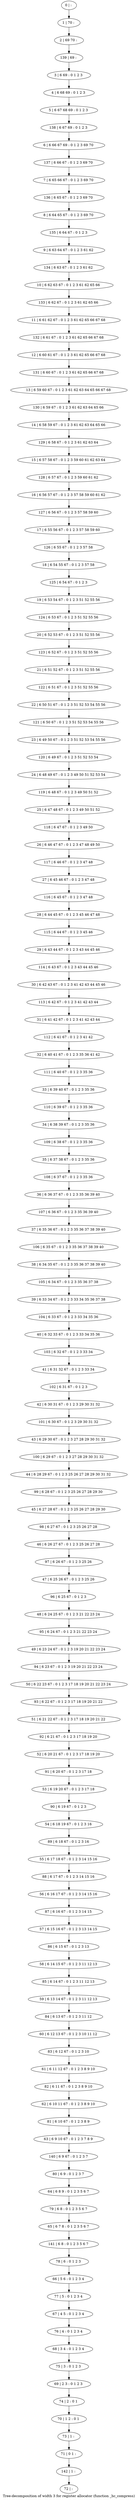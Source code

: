 digraph G {
graph [label="Tree-decomposition of width 3 for register allocator (function _hc_compress)"]
0[label="0 | : "];
1[label="1 | 70 : "];
2[label="2 | 69 70 : "];
3[label="3 | 6 69 : 0 1 2 3 "];
4[label="4 | 6 68 69 : 0 1 2 3 "];
5[label="5 | 6 67 68 69 : 0 1 2 3 "];
6[label="6 | 6 66 67 69 : 0 1 2 3 69 70 "];
7[label="7 | 6 65 66 67 : 0 1 2 3 69 70 "];
8[label="8 | 6 64 65 67 : 0 1 2 3 69 70 "];
9[label="9 | 6 63 64 67 : 0 1 2 3 61 62 "];
10[label="10 | 6 62 63 67 : 0 1 2 3 61 62 65 66 "];
11[label="11 | 6 61 62 67 : 0 1 2 3 61 62 65 66 67 68 "];
12[label="12 | 6 60 61 67 : 0 1 2 3 61 62 65 66 67 68 "];
13[label="13 | 6 59 60 67 : 0 1 2 3 61 62 63 64 65 66 67 68 "];
14[label="14 | 6 58 59 67 : 0 1 2 3 61 62 63 64 65 66 "];
15[label="15 | 6 57 58 67 : 0 1 2 3 59 60 61 62 63 64 "];
16[label="16 | 6 56 57 67 : 0 1 2 3 57 58 59 60 61 62 "];
17[label="17 | 6 55 56 67 : 0 1 2 3 57 58 59 60 "];
18[label="18 | 6 54 55 67 : 0 1 2 3 57 58 "];
19[label="19 | 6 53 54 67 : 0 1 2 3 51 52 55 56 "];
20[label="20 | 6 52 53 67 : 0 1 2 3 51 52 55 56 "];
21[label="21 | 6 51 52 67 : 0 1 2 3 51 52 55 56 "];
22[label="22 | 6 50 51 67 : 0 1 2 3 51 52 53 54 55 56 "];
23[label="23 | 6 49 50 67 : 0 1 2 3 51 52 53 54 55 56 "];
24[label="24 | 6 48 49 67 : 0 1 2 3 49 50 51 52 53 54 "];
25[label="25 | 6 47 48 67 : 0 1 2 3 49 50 51 52 "];
26[label="26 | 6 46 47 67 : 0 1 2 3 47 48 49 50 "];
27[label="27 | 6 45 46 67 : 0 1 2 3 47 48 "];
28[label="28 | 6 44 45 67 : 0 1 2 3 45 46 47 48 "];
29[label="29 | 6 43 44 67 : 0 1 2 3 43 44 45 46 "];
30[label="30 | 6 42 43 67 : 0 1 2 3 41 42 43 44 45 46 "];
31[label="31 | 6 41 42 67 : 0 1 2 3 41 42 43 44 "];
32[label="32 | 6 40 41 67 : 0 1 2 3 35 36 41 42 "];
33[label="33 | 6 39 40 67 : 0 1 2 3 35 36 "];
34[label="34 | 6 38 39 67 : 0 1 2 3 35 36 "];
35[label="35 | 6 37 38 67 : 0 1 2 3 35 36 "];
36[label="36 | 6 36 37 67 : 0 1 2 3 35 36 39 40 "];
37[label="37 | 6 35 36 67 : 0 1 2 3 35 36 37 38 39 40 "];
38[label="38 | 6 34 35 67 : 0 1 2 3 35 36 37 38 39 40 "];
39[label="39 | 6 33 34 67 : 0 1 2 3 33 34 35 36 37 38 "];
40[label="40 | 6 32 33 67 : 0 1 2 3 33 34 35 36 "];
41[label="41 | 6 31 32 67 : 0 1 2 3 33 34 "];
42[label="42 | 6 30 31 67 : 0 1 2 3 29 30 31 32 "];
43[label="43 | 6 29 30 67 : 0 1 2 3 27 28 29 30 31 32 "];
44[label="44 | 6 28 29 67 : 0 1 2 3 25 26 27 28 29 30 31 32 "];
45[label="45 | 6 27 28 67 : 0 1 2 3 25 26 27 28 29 30 "];
46[label="46 | 6 26 27 67 : 0 1 2 3 25 26 27 28 "];
47[label="47 | 6 25 26 67 : 0 1 2 3 25 26 "];
48[label="48 | 6 24 25 67 : 0 1 2 3 21 22 23 24 "];
49[label="49 | 6 23 24 67 : 0 1 2 3 19 20 21 22 23 24 "];
50[label="50 | 6 22 23 67 : 0 1 2 3 17 18 19 20 21 22 23 24 "];
51[label="51 | 6 21 22 67 : 0 1 2 3 17 18 19 20 21 22 "];
52[label="52 | 6 20 21 67 : 0 1 2 3 17 18 19 20 "];
53[label="53 | 6 19 20 67 : 0 1 2 3 17 18 "];
54[label="54 | 6 18 19 67 : 0 1 2 3 16 "];
55[label="55 | 6 17 18 67 : 0 1 2 3 14 15 16 "];
56[label="56 | 6 16 17 67 : 0 1 2 3 14 15 16 "];
57[label="57 | 6 15 16 67 : 0 1 2 3 13 14 15 "];
58[label="58 | 6 14 15 67 : 0 1 2 3 11 12 13 "];
59[label="59 | 6 13 14 67 : 0 1 2 3 11 12 13 "];
60[label="60 | 6 12 13 67 : 0 1 2 3 10 11 12 "];
61[label="61 | 6 11 12 67 : 0 1 2 3 8 9 10 "];
62[label="62 | 6 10 11 67 : 0 1 2 3 8 9 10 "];
63[label="63 | 6 9 10 67 : 0 1 2 3 7 8 9 "];
64[label="64 | 6 8 9 : 0 1 2 3 5 6 7 "];
65[label="65 | 6 7 8 : 0 1 2 3 5 6 7 "];
66[label="66 | 5 6 : 0 1 2 3 4 "];
67[label="67 | 4 5 : 0 1 2 3 4 "];
68[label="68 | 3 4 : 0 1 2 3 4 "];
69[label="69 | 2 3 : 0 1 2 3 "];
70[label="70 | 1 2 : 0 1 "];
71[label="71 | 0 1 : "];
72[label="72 | : "];
73[label="73 | 1 : "];
74[label="74 | 2 : 0 1 "];
75[label="75 | 3 : 0 1 2 3 "];
76[label="76 | 4 : 0 1 2 3 4 "];
77[label="77 | 5 : 0 1 2 3 4 "];
78[label="78 | 6 : 0 1 2 3 "];
79[label="79 | 6 8 : 0 1 2 3 5 6 7 "];
80[label="80 | 6 9 : 0 1 2 3 7 "];
81[label="81 | 6 10 67 : 0 1 2 3 8 9 "];
82[label="82 | 6 11 67 : 0 1 2 3 8 9 10 "];
83[label="83 | 6 12 67 : 0 1 2 3 10 "];
84[label="84 | 6 13 67 : 0 1 2 3 11 12 "];
85[label="85 | 6 14 67 : 0 1 2 3 11 12 13 "];
86[label="86 | 6 15 67 : 0 1 2 3 13 "];
87[label="87 | 6 16 67 : 0 1 2 3 14 15 "];
88[label="88 | 6 17 67 : 0 1 2 3 14 15 16 "];
89[label="89 | 6 18 67 : 0 1 2 3 16 "];
90[label="90 | 6 19 67 : 0 1 2 3 "];
91[label="91 | 6 20 67 : 0 1 2 3 17 18 "];
92[label="92 | 6 21 67 : 0 1 2 3 17 18 19 20 "];
93[label="93 | 6 22 67 : 0 1 2 3 17 18 19 20 21 22 "];
94[label="94 | 6 23 67 : 0 1 2 3 19 20 21 22 23 24 "];
95[label="95 | 6 24 67 : 0 1 2 3 21 22 23 24 "];
96[label="96 | 6 25 67 : 0 1 2 3 "];
97[label="97 | 6 26 67 : 0 1 2 3 25 26 "];
98[label="98 | 6 27 67 : 0 1 2 3 25 26 27 28 "];
99[label="99 | 6 28 67 : 0 1 2 3 25 26 27 28 29 30 "];
100[label="100 | 6 29 67 : 0 1 2 3 27 28 29 30 31 32 "];
101[label="101 | 6 30 67 : 0 1 2 3 29 30 31 32 "];
102[label="102 | 6 31 67 : 0 1 2 3 "];
103[label="103 | 6 32 67 : 0 1 2 3 33 34 "];
104[label="104 | 6 33 67 : 0 1 2 3 33 34 35 36 "];
105[label="105 | 6 34 67 : 0 1 2 3 35 36 37 38 "];
106[label="106 | 6 35 67 : 0 1 2 3 35 36 37 38 39 40 "];
107[label="107 | 6 36 67 : 0 1 2 3 35 36 39 40 "];
108[label="108 | 6 37 67 : 0 1 2 3 35 36 "];
109[label="109 | 6 38 67 : 0 1 2 3 35 36 "];
110[label="110 | 6 39 67 : 0 1 2 3 35 36 "];
111[label="111 | 6 40 67 : 0 1 2 3 35 36 "];
112[label="112 | 6 41 67 : 0 1 2 3 41 42 "];
113[label="113 | 6 42 67 : 0 1 2 3 41 42 43 44 "];
114[label="114 | 6 43 67 : 0 1 2 3 43 44 45 46 "];
115[label="115 | 6 44 67 : 0 1 2 3 45 46 "];
116[label="116 | 6 45 67 : 0 1 2 3 47 48 "];
117[label="117 | 6 46 67 : 0 1 2 3 47 48 "];
118[label="118 | 6 47 67 : 0 1 2 3 49 50 "];
119[label="119 | 6 48 67 : 0 1 2 3 49 50 51 52 "];
120[label="120 | 6 49 67 : 0 1 2 3 51 52 53 54 "];
121[label="121 | 6 50 67 : 0 1 2 3 51 52 53 54 55 56 "];
122[label="122 | 6 51 67 : 0 1 2 3 51 52 55 56 "];
123[label="123 | 6 52 67 : 0 1 2 3 51 52 55 56 "];
124[label="124 | 6 53 67 : 0 1 2 3 51 52 55 56 "];
125[label="125 | 6 54 67 : 0 1 2 3 "];
126[label="126 | 6 55 67 : 0 1 2 3 57 58 "];
127[label="127 | 6 56 67 : 0 1 2 3 57 58 59 60 "];
128[label="128 | 6 57 67 : 0 1 2 3 59 60 61 62 "];
129[label="129 | 6 58 67 : 0 1 2 3 61 62 63 64 "];
130[label="130 | 6 59 67 : 0 1 2 3 61 62 63 64 65 66 "];
131[label="131 | 6 60 67 : 0 1 2 3 61 62 65 66 67 68 "];
132[label="132 | 6 61 67 : 0 1 2 3 61 62 65 66 67 68 "];
133[label="133 | 6 62 67 : 0 1 2 3 61 62 65 66 "];
134[label="134 | 6 63 67 : 0 1 2 3 61 62 "];
135[label="135 | 6 64 67 : 0 1 2 3 "];
136[label="136 | 6 65 67 : 0 1 2 3 69 70 "];
137[label="137 | 6 66 67 : 0 1 2 3 69 70 "];
138[label="138 | 6 67 69 : 0 1 2 3 "];
139[label="139 | 69 : "];
140[label="140 | 6 9 67 : 0 1 2 3 7 "];
141[label="141 | 6 8 : 0 1 2 3 5 6 7 "];
142[label="142 | 1 : "];
0->1 ;
1->2 ;
3->4 ;
4->5 ;
73->71 ;
70->73 ;
74->70 ;
69->74 ;
75->69 ;
68->75 ;
76->68 ;
67->76 ;
77->67 ;
66->77 ;
78->66 ;
79->65 ;
64->79 ;
80->64 ;
81->63 ;
62->81 ;
82->62 ;
61->82 ;
83->61 ;
60->83 ;
84->60 ;
59->84 ;
85->59 ;
58->85 ;
86->58 ;
57->86 ;
87->57 ;
56->87 ;
88->56 ;
55->88 ;
89->55 ;
54->89 ;
90->54 ;
53->90 ;
91->53 ;
52->91 ;
92->52 ;
51->92 ;
93->51 ;
50->93 ;
94->50 ;
49->94 ;
95->49 ;
48->95 ;
96->48 ;
47->96 ;
97->47 ;
46->97 ;
98->46 ;
45->98 ;
99->45 ;
44->99 ;
100->44 ;
43->100 ;
101->43 ;
42->101 ;
102->42 ;
41->102 ;
103->41 ;
40->103 ;
104->40 ;
39->104 ;
105->39 ;
38->105 ;
106->38 ;
37->106 ;
107->37 ;
36->107 ;
108->36 ;
35->108 ;
109->35 ;
34->109 ;
110->34 ;
33->110 ;
111->33 ;
32->111 ;
112->32 ;
31->112 ;
113->31 ;
30->113 ;
114->30 ;
29->114 ;
115->29 ;
28->115 ;
116->28 ;
27->116 ;
117->27 ;
26->117 ;
118->26 ;
25->118 ;
119->25 ;
24->119 ;
120->24 ;
23->120 ;
121->23 ;
22->121 ;
122->22 ;
21->122 ;
123->21 ;
20->123 ;
124->20 ;
19->124 ;
125->19 ;
18->125 ;
126->18 ;
17->126 ;
127->17 ;
16->127 ;
128->16 ;
15->128 ;
129->15 ;
14->129 ;
130->14 ;
13->130 ;
131->13 ;
12->131 ;
132->12 ;
11->132 ;
133->11 ;
10->133 ;
134->10 ;
9->134 ;
135->9 ;
8->135 ;
136->8 ;
7->136 ;
137->7 ;
6->137 ;
138->6 ;
5->138 ;
139->3 ;
2->139 ;
140->80 ;
63->140 ;
141->78 ;
65->141 ;
142->72 ;
71->142 ;
}
